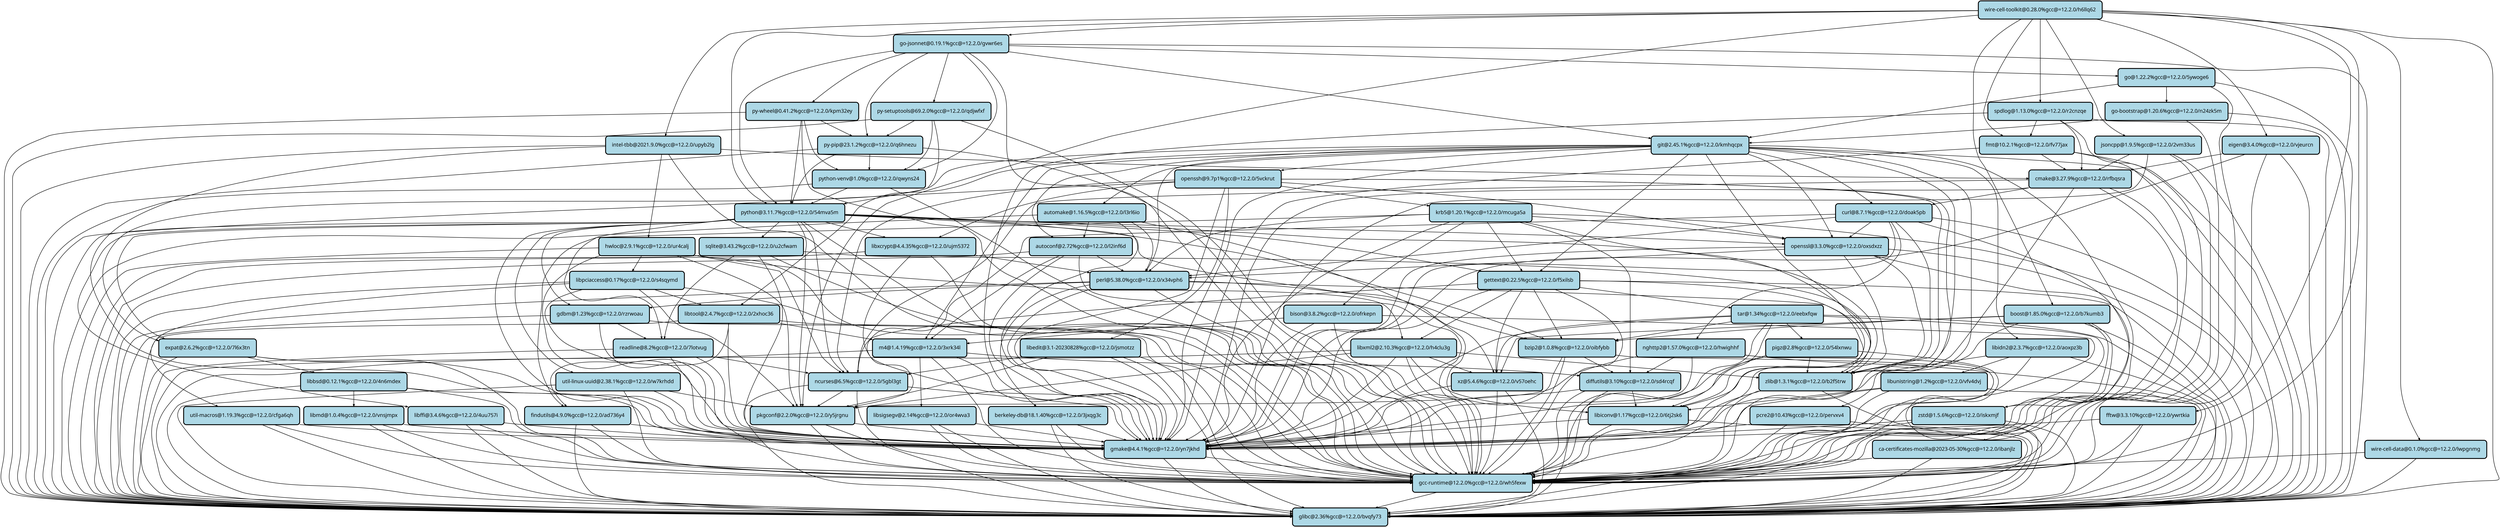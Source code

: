 digraph G {
  labelloc = "b"
  rankdir = "TB"
  ranksep = "1"
  edge[
     penwidth=2
  ]
  node[
     fontname=Monaco,
     penwidth=4,
     fontsize=24,
     margin=.4,
     shape=box,
     fillcolor=lightblue,
     style="rounded,filled"
  ]

  "u2cfwamcquwo3kjdzsplsmx223g7ovlr" [label="sqlite@3.43.2%gcc@=12.2.0/u2cfwam"]
  "bvqfy73zr3su2dnlqwc3y4e4ywpxurno" [label="glibc@2.36%gcc@=12.2.0/bvqfy73"]
  "b7kumb3pudk6htvjuni4djp56ie2zyzd" [label="boost@1.85.0%gcc@=12.2.0/b7kumb3"]
  "5vckrut5ice2h7mxxnrquvrprbbgx227" [label="openssh@9.7p1%gcc@=12.2.0/5vckrut"]
  "h4clu3griyyshwijblsfzehtuakxci5t" [label="libxml2@2.10.3%gcc@=12.2.0/h4clu3g"]
  "5gbl3gtoufnilsa2c22irjkl2dfq3ldm" [label="ncurses@6.5%gcc@=12.2.0/5gbl3gt"]
  "upyb2lg5lphv2v5pnse2udyu4rk3fcru" [label="intel-tbb@2021.9.0%gcc@=12.2.0/upyb2lg"]
  "aoxpz3bfdj55mwua272xe3rhvc3p754g" [label="libidn2@2.3.7%gcc@=12.2.0/aoxpz3b"]
  "3jxqg3chijrrvvmtix2bdibxszokj74k" [label="berkeley-db@18.1.40%gcc@=12.2.0/3jxqg3c"]
  "kmhqcpxtnaza7lqiysanfg4d5vurw4nw" [label="git@2.45.1%gcc@=12.2.0/kmhqcpx"]
  "qdjwfxfmcia4bkp7zu7bm463aeams7dz" [label="py-setuptools@69.2.0%gcc@=12.2.0/qdjwfxf"]
  "lwpgnmg35w6dbneq4awutaoimje4fynw" [label="wire-cell-data@0.1.0%gcc@=12.2.0/lwpgnmg"]
  "54mva5mv7anxlxhyqqrhpnbzehonvw6x" [label="python@3.11.7%gcc@=12.2.0/54mva5m"]
  "rzrwoaugibzyyo5q3ig5p7ng6vrzg5ae" [label="gdbm@1.23%gcc@=12.2.0/rzrwoau"]
  "ibanjlzcxhn773kev2o6lqnkcnsw6d3u" [label="ca-certificates-mozilla@2023-05-30%gcc@=12.2.0/ibanjlz"]
  "w7krhddwg5zhhrozonlxiznpwmhhmd7l" [label="util-linux-uuid@2.38.1%gcc@=12.2.0/w7krhdd"]
  "doak5pbm6fmcgwume4ls7n32qoaqih32" [label="curl@8.7.1%gcc@=12.2.0/doak5pb"]
  "r2cnzqe5ynpuwmk56aazu3z2rq57ohzw" [label="spdlog@1.13.0%gcc@=12.2.0/r2cnzqe"]
  "vfv4dvjnf3fbcj3x55dnxh26mcs6lfad" [label="libunistring@1.2%gcc@=12.2.0/vfv4dvj"]
  "ad736y4w7m6bkj5nfaamu2zgfxiv3wxq" [label="findutils@4.9.0%gcc@=12.2.0/ad736y4"]
  "n24zk5mh4yzsveij7qthj5pz4w27c3yi" [label="go-bootstrap@1.20.6%gcc@=12.2.0/n24zk5m"]
  "jsmotzz3p4j3a6n5qld5cpcylc7zmbqm" [label="libedit@3.1-20230828%gcc@=12.2.0/jsmotzz"]
  "2vm33us4nrayr4cokyfhjxb4qvgirhj7" [label="jsoncpp@1.9.5%gcc@=12.2.0/2vm33us"]
  "q6hnezuwq2tgyyftknnagx3t7mo6upkm" [label="py-pip@23.1.2%gcc@=12.2.0/q6hnezu"]
  "yn7jkhdpyrariuj4xow4lqsk54x5zhvi" [label="gmake@4.4.1%gcc@=12.2.0/yn7jkhd"]
  "3xrk34lee4i7lnz4rcrlrcz7cry73hd4" [label="m4@1.4.19%gcc@=12.2.0/3xrk34l"]
  "oibfybbrbz6dc6g2zj456552hh533zfl" [label="bzip2@1.0.8%gcc@=12.2.0/oibfybb"]
  "gvwr6esk3v4khbkdxevg4ec3uhkgykqt" [label="go-jsonnet@0.19.1%gcc@=12.2.0/gvwr6es"]
  "sd4rcqfrw7647h66rjebuz7mfhdluvlf" [label="diffutils@3.10%gcc@=12.2.0/sd4rcqf"]
  "6tj2sk62jexhvy65uwi4jxkhwbmwqluc" [label="libiconv@1.17%gcc@=12.2.0/6tj2sk6"]
  "v57oehcqufl35hn223jgmv2rtihlvjjp" [label="xz@5.4.6%gcc@=12.2.0/v57oehc"]
  "7l6x3tneyiytevxsxyqzkmugdwxky4ke" [label="expat@2.6.2%gcc@=12.2.0/7l6x3tn"]
  "b2f5trwazmv6xxrpvb73yuujxolpyqyv" [label="zlib@1.3.1%gcc@=12.2.0/b2f5trw"]
  "pervxv4aehlsp34lp2tkak7kt2teubns" [label="pcre2@10.43%gcc@=12.2.0/pervxv4"]
  "or4wva3f4lwahz3dkhuozs5k63s2ezrv" [label="libsigsegv@2.14%gcc@=12.2.0/or4wva3"]
  "ujm5372ltbszjhcy63c6jyqqula2ixf5" [label="libxcrypt@4.4.35%gcc@=12.2.0/ujm5372"]
  "oxsdxzzguacqpmiq3t3s4zhokx2ixn2f" [label="openssl@3.3.0%gcc@=12.2.0/oxsdxzz"]
  "hwighhfllj2jumjvjekvjqu7x4c5xrsz" [label="nghttp2@1.57.0%gcc@=12.2.0/hwighhf"]
  "f5xilsbidv7rvyz5ausyr45wmanjkc43" [label="gettext@0.22.5%gcc@=12.2.0/f5xilsb"]
  "rfbqsral7p5lugfnixuswcr3uj5bvxxw" [label="cmake@3.27.9%gcc@=12.2.0/rfbqsra"]
  "x34vph6abwgottmgic5zewz4ao4xv5w7" [label="perl@5.38.0%gcc@=12.2.0/x34vph6"]
  "4n6mdexetqqzj7upavov5td2awnph6rq" [label="libbsd@0.12.1%gcc@=12.2.0/4n6mdex"]
  "4uu757izxjifs7teewgbnrq6eeayl246" [label="libffi@3.4.6%gcc@=12.2.0/4uu757i"]
  "eebxfqw3yn33opzsdu4pwbaxvrynci4i" [label="tar@1.34%gcc@=12.2.0/eebxfqw"]
  "vnsjmpxunhi2d7q5btljqq2v2ihdvffg" [label="libmd@1.0.4%gcc@=12.2.0/vnsjmpx"]
  "cfga6qh2kkatejl6oybwozjnytmwxbhm" [label="util-macros@1.19.3%gcc@=12.2.0/cfga6qh"]
  "54lxnwu6cdlxmhi22gmsbvcxl4iidqy7" [label="pigz@2.8%gcc@=12.2.0/54lxnwu"]
  "kpm32ey7mceroeh4lx6uaxaxtafqzzub" [label="py-wheel@0.41.2%gcc@=12.2.0/kpm32ey"]
  "7lotvugpsarzdvliqe52g3mtr54an755" [label="readline@8.2%gcc@=12.2.0/7lotvug"]
  "l2inf6dz7rbii4kf6a7thsuqvfpp7i5f" [label="autoconf@2.72%gcc@=12.2.0/l2inf6d"]
  "fv77jaxg5wbajlrmysssxqrc7godwl4x" [label="fmt@10.2.1%gcc@=12.2.0/fv77jax"]
  "l3rl6iolljrsx5ycfjtbgolvtjabvwel" [label="automake@1.16.5%gcc@=12.2.0/l3rl6io"]
  "qwyns24kgbsckobrny5h3agr7rrsam7o" [label="python-venv@1.0%gcc@=12.2.0/qwyns24"]
  "5ywoge6urb5ndhn4uaid6gyrfivz6d2f" [label="go@1.22.2%gcc@=12.2.0/5ywoge6"]
  "ywrtkiamawexe54b35k5jx4zdvvnoces" [label="fftw@3.3.10%gcc@=12.2.0/ywrtkia"]
  "ofrkepn43tqte7k2on2j3ppdpsopd2kc" [label="bison@3.8.2%gcc@=12.2.0/ofrkepn"]
  "2xhoc36a5dtnufrbnsj2kwe7oj34egdl" [label="libtool@2.4.7%gcc@=12.2.0/2xhoc36"]
  "y5jrgnuykyveyezyc2lkxcdmvnsvf444" [label="pkgconf@2.2.0%gcc@=12.2.0/y5jrgnu"]
  "iskxmjfbxtzpfzsvybekkttkqxor6eva" [label="zstd@1.5.6%gcc@=12.2.0/iskxmjf"]
  "ur4caljqwznqbgljhxmfqyvbv7zctweq" [label="hwloc@2.9.1%gcc@=12.2.0/ur4calj"]
  "s4sqymdpybqrvj5m7hnhicpbhffjrow5" [label="libpciaccess@0.17%gcc@=12.2.0/s4sqymd"]
  "h6llq623d77mibcfgfhn4vewt6po2755" [label="wire-cell-toolkit@0.28.0%gcc@=12.2.0/h6llq62"]
  "mcuga5an2slmlzxv75tpc3nermyo6dav" [label="krb5@1.20.1%gcc@=12.2.0/mcuga5a"]
  "vjeurcnmnolwmki2xsq2cfaxf76spixr" [label="eigen@3.4.0%gcc@=12.2.0/vjeurcn"]
  "wh5fexwxqmtaec2x5anxzjc7s72vne5a" [label="gcc-runtime@12.2.0%gcc@=12.2.0/wh5fexw"]
  "oxsdxzzguacqpmiq3t3s4zhokx2ixn2f" -> "b2f5trwazmv6xxrpvb73yuujxolpyqyv"
  "kpm32ey7mceroeh4lx6uaxaxtafqzzub" -> "wh5fexwxqmtaec2x5anxzjc7s72vne5a"
  "lwpgnmg35w6dbneq4awutaoimje4fynw" -> "bvqfy73zr3su2dnlqwc3y4e4ywpxurno"
  "aoxpz3bfdj55mwua272xe3rhvc3p754g" -> "bvqfy73zr3su2dnlqwc3y4e4ywpxurno"
  "54mva5mv7anxlxhyqqrhpnbzehonvw6x" -> "u2cfwamcquwo3kjdzsplsmx223g7ovlr"
  "cfga6qh2kkatejl6oybwozjnytmwxbhm" -> "wh5fexwxqmtaec2x5anxzjc7s72vne5a"
  "kmhqcpxtnaza7lqiysanfg4d5vurw4nw" -> "l3rl6iolljrsx5ycfjtbgolvtjabvwel"
  "ujm5372ltbszjhcy63c6jyqqula2ixf5" -> "bvqfy73zr3su2dnlqwc3y4e4ywpxurno"
  "ywrtkiamawexe54b35k5jx4zdvvnoces" -> "yn7jkhdpyrariuj4xow4lqsk54x5zhvi"
  "s4sqymdpybqrvj5m7hnhicpbhffjrow5" -> "2xhoc36a5dtnufrbnsj2kwe7oj34egdl"
  "x34vph6abwgottmgic5zewz4ao4xv5w7" -> "yn7jkhdpyrariuj4xow4lqsk54x5zhvi"
  "vnsjmpxunhi2d7q5btljqq2v2ihdvffg" -> "bvqfy73zr3su2dnlqwc3y4e4ywpxurno"
  "kmhqcpxtnaza7lqiysanfg4d5vurw4nw" -> "bvqfy73zr3su2dnlqwc3y4e4ywpxurno"
  "2xhoc36a5dtnufrbnsj2kwe7oj34egdl" -> "ad736y4w7m6bkj5nfaamu2zgfxiv3wxq"
  "h4clu3griyyshwijblsfzehtuakxci5t" -> "bvqfy73zr3su2dnlqwc3y4e4ywpxurno"
  "3xrk34lee4i7lnz4rcrlrcz7cry73hd4" -> "sd4rcqfrw7647h66rjebuz7mfhdluvlf"
  "kmhqcpxtnaza7lqiysanfg4d5vurw4nw" -> "f5xilsbidv7rvyz5ausyr45wmanjkc43"
  "54mva5mv7anxlxhyqqrhpnbzehonvw6x" -> "b2f5trwazmv6xxrpvb73yuujxolpyqyv"
  "54lxnwu6cdlxmhi22gmsbvcxl4iidqy7" -> "b2f5trwazmv6xxrpvb73yuujxolpyqyv"
  "f5xilsbidv7rvyz5ausyr45wmanjkc43" -> "oibfybbrbz6dc6g2zj456552hh533zfl"
  "ujm5372ltbszjhcy63c6jyqqula2ixf5" -> "x34vph6abwgottmgic5zewz4ao4xv5w7"
  "wh5fexwxqmtaec2x5anxzjc7s72vne5a" -> "bvqfy73zr3su2dnlqwc3y4e4ywpxurno"
  "4uu757izxjifs7teewgbnrq6eeayl246" -> "bvqfy73zr3su2dnlqwc3y4e4ywpxurno"
  "b7kumb3pudk6htvjuni4djp56ie2zyzd" -> "oibfybbrbz6dc6g2zj456552hh533zfl"
  "hwighhfllj2jumjvjekvjqu7x4c5xrsz" -> "wh5fexwxqmtaec2x5anxzjc7s72vne5a"
  "7l6x3tneyiytevxsxyqzkmugdwxky4ke" -> "wh5fexwxqmtaec2x5anxzjc7s72vne5a"
  "jsmotzz3p4j3a6n5qld5cpcylc7zmbqm" -> "yn7jkhdpyrariuj4xow4lqsk54x5zhvi"
  "doak5pbm6fmcgwume4ls7n32qoaqih32" -> "yn7jkhdpyrariuj4xow4lqsk54x5zhvi"
  "sd4rcqfrw7647h66rjebuz7mfhdluvlf" -> "wh5fexwxqmtaec2x5anxzjc7s72vne5a"
  "gvwr6esk3v4khbkdxevg4ec3uhkgykqt" -> "kmhqcpxtnaza7lqiysanfg4d5vurw4nw"
  "mcuga5an2slmlzxv75tpc3nermyo6dav" -> "sd4rcqfrw7647h66rjebuz7mfhdluvlf"
  "5vckrut5ice2h7mxxnrquvrprbbgx227" -> "5gbl3gtoufnilsa2c22irjkl2dfq3ldm"
  "hwighhfllj2jumjvjekvjqu7x4c5xrsz" -> "y5jrgnuykyveyezyc2lkxcdmvnsvf444"
  "2vm33us4nrayr4cokyfhjxb4qvgirhj7" -> "rfbqsral7p5lugfnixuswcr3uj5bvxxw"
  "l3rl6iolljrsx5ycfjtbgolvtjabvwel" -> "x34vph6abwgottmgic5zewz4ao4xv5w7"
  "ujm5372ltbszjhcy63c6jyqqula2ixf5" -> "wh5fexwxqmtaec2x5anxzjc7s72vne5a"
  "iskxmjfbxtzpfzsvybekkttkqxor6eva" -> "wh5fexwxqmtaec2x5anxzjc7s72vne5a"
  "54mva5mv7anxlxhyqqrhpnbzehonvw6x" -> "yn7jkhdpyrariuj4xow4lqsk54x5zhvi"
  "qdjwfxfmcia4bkp7zu7bm463aeams7dz" -> "54mva5mv7anxlxhyqqrhpnbzehonvw6x"
  "or4wva3f4lwahz3dkhuozs5k63s2ezrv" -> "wh5fexwxqmtaec2x5anxzjc7s72vne5a"
  "q6hnezuwq2tgyyftknnagx3t7mo6upkm" -> "wh5fexwxqmtaec2x5anxzjc7s72vne5a"
  "5ywoge6urb5ndhn4uaid6gyrfivz6d2f" -> "wh5fexwxqmtaec2x5anxzjc7s72vne5a"
  "rzrwoaugibzyyo5q3ig5p7ng6vrzg5ae" -> "wh5fexwxqmtaec2x5anxzjc7s72vne5a"
  "u2cfwamcquwo3kjdzsplsmx223g7ovlr" -> "bvqfy73zr3su2dnlqwc3y4e4ywpxurno"
  "ibanjlzcxhn773kev2o6lqnkcnsw6d3u" -> "wh5fexwxqmtaec2x5anxzjc7s72vne5a"
  "h6llq623d77mibcfgfhn4vewt6po2755" -> "r2cnzqe5ynpuwmk56aazu3z2rq57ohzw"
  "vjeurcnmnolwmki2xsq2cfaxf76spixr" -> "wh5fexwxqmtaec2x5anxzjc7s72vne5a"
  "fv77jaxg5wbajlrmysssxqrc7godwl4x" -> "rfbqsral7p5lugfnixuswcr3uj5bvxxw"
  "3jxqg3chijrrvvmtix2bdibxszokj74k" -> "yn7jkhdpyrariuj4xow4lqsk54x5zhvi"
  "2vm33us4nrayr4cokyfhjxb4qvgirhj7" -> "wh5fexwxqmtaec2x5anxzjc7s72vne5a"
  "kmhqcpxtnaza7lqiysanfg4d5vurw4nw" -> "5vckrut5ice2h7mxxnrquvrprbbgx227"
  "eebxfqw3yn33opzsdu4pwbaxvrynci4i" -> "wh5fexwxqmtaec2x5anxzjc7s72vne5a"
  "vnsjmpxunhi2d7q5btljqq2v2ihdvffg" -> "wh5fexwxqmtaec2x5anxzjc7s72vne5a"
  "hwighhfllj2jumjvjekvjqu7x4c5xrsz" -> "bvqfy73zr3su2dnlqwc3y4e4ywpxurno"
  "7l6x3tneyiytevxsxyqzkmugdwxky4ke" -> "bvqfy73zr3su2dnlqwc3y4e4ywpxurno"
  "54mva5mv7anxlxhyqqrhpnbzehonvw6x" -> "v57oehcqufl35hn223jgmv2rtihlvjjp"
  "y5jrgnuykyveyezyc2lkxcdmvnsvf444" -> "yn7jkhdpyrariuj4xow4lqsk54x5zhvi"
  "2xhoc36a5dtnufrbnsj2kwe7oj34egdl" -> "wh5fexwxqmtaec2x5anxzjc7s72vne5a"
  "l3rl6iolljrsx5ycfjtbgolvtjabvwel" -> "wh5fexwxqmtaec2x5anxzjc7s72vne5a"
  "oxsdxzzguacqpmiq3t3s4zhokx2ixn2f" -> "yn7jkhdpyrariuj4xow4lqsk54x5zhvi"
  "ur4caljqwznqbgljhxmfqyvbv7zctweq" -> "wh5fexwxqmtaec2x5anxzjc7s72vne5a"
  "s4sqymdpybqrvj5m7hnhicpbhffjrow5" -> "yn7jkhdpyrariuj4xow4lqsk54x5zhvi"
  "lwpgnmg35w6dbneq4awutaoimje4fynw" -> "wh5fexwxqmtaec2x5anxzjc7s72vne5a"
  "5vckrut5ice2h7mxxnrquvrprbbgx227" -> "bvqfy73zr3su2dnlqwc3y4e4ywpxurno"
  "mcuga5an2slmlzxv75tpc3nermyo6dav" -> "yn7jkhdpyrariuj4xow4lqsk54x5zhvi"
  "rfbqsral7p5lugfnixuswcr3uj5bvxxw" -> "b2f5trwazmv6xxrpvb73yuujxolpyqyv"
  "5ywoge6urb5ndhn4uaid6gyrfivz6d2f" -> "bvqfy73zr3su2dnlqwc3y4e4ywpxurno"
  "6tj2sk62jexhvy65uwi4jxkhwbmwqluc" -> "yn7jkhdpyrariuj4xow4lqsk54x5zhvi"
  "oibfybbrbz6dc6g2zj456552hh533zfl" -> "bvqfy73zr3su2dnlqwc3y4e4ywpxurno"
  "5gbl3gtoufnilsa2c22irjkl2dfq3ldm" -> "y5jrgnuykyveyezyc2lkxcdmvnsvf444"
  "2vm33us4nrayr4cokyfhjxb4qvgirhj7" -> "bvqfy73zr3su2dnlqwc3y4e4ywpxurno"
  "eebxfqw3yn33opzsdu4pwbaxvrynci4i" -> "bvqfy73zr3su2dnlqwc3y4e4ywpxurno"
  "5vckrut5ice2h7mxxnrquvrprbbgx227" -> "ujm5372ltbszjhcy63c6jyqqula2ixf5"
  "qwyns24kgbsckobrny5h3agr7rrsam7o" -> "54mva5mv7anxlxhyqqrhpnbzehonvw6x"
  "sd4rcqfrw7647h66rjebuz7mfhdluvlf" -> "bvqfy73zr3su2dnlqwc3y4e4ywpxurno"
  "aoxpz3bfdj55mwua272xe3rhvc3p754g" -> "wh5fexwxqmtaec2x5anxzjc7s72vne5a"
  "jsmotzz3p4j3a6n5qld5cpcylc7zmbqm" -> "5gbl3gtoufnilsa2c22irjkl2dfq3ldm"
  "54mva5mv7anxlxhyqqrhpnbzehonvw6x" -> "7lotvugpsarzdvliqe52g3mtr54an755"
  "vfv4dvjnf3fbcj3x55dnxh26mcs6lfad" -> "6tj2sk62jexhvy65uwi4jxkhwbmwqluc"
  "54lxnwu6cdlxmhi22gmsbvcxl4iidqy7" -> "wh5fexwxqmtaec2x5anxzjc7s72vne5a"
  "cfga6qh2kkatejl6oybwozjnytmwxbhm" -> "yn7jkhdpyrariuj4xow4lqsk54x5zhvi"
  "b7kumb3pudk6htvjuni4djp56ie2zyzd" -> "b2f5trwazmv6xxrpvb73yuujxolpyqyv"
  "gvwr6esk3v4khbkdxevg4ec3uhkgykqt" -> "bvqfy73zr3su2dnlqwc3y4e4ywpxurno"
  "or4wva3f4lwahz3dkhuozs5k63s2ezrv" -> "bvqfy73zr3su2dnlqwc3y4e4ywpxurno"
  "gvwr6esk3v4khbkdxevg4ec3uhkgykqt" -> "5ywoge6urb5ndhn4uaid6gyrfivz6d2f"
  "f5xilsbidv7rvyz5ausyr45wmanjkc43" -> "v57oehcqufl35hn223jgmv2rtihlvjjp"
  "5vckrut5ice2h7mxxnrquvrprbbgx227" -> "oxsdxzzguacqpmiq3t3s4zhokx2ixn2f"
  "gvwr6esk3v4khbkdxevg4ec3uhkgykqt" -> "54mva5mv7anxlxhyqqrhpnbzehonvw6x"
  "fv77jaxg5wbajlrmysssxqrc7godwl4x" -> "bvqfy73zr3su2dnlqwc3y4e4ywpxurno"
  "54mva5mv7anxlxhyqqrhpnbzehonvw6x" -> "5gbl3gtoufnilsa2c22irjkl2dfq3ldm"
  "h6llq623d77mibcfgfhn4vewt6po2755" -> "gvwr6esk3v4khbkdxevg4ec3uhkgykqt"
  "rzrwoaugibzyyo5q3ig5p7ng6vrzg5ae" -> "bvqfy73zr3su2dnlqwc3y4e4ywpxurno"
  "ofrkepn43tqte7k2on2j3ppdpsopd2kc" -> "wh5fexwxqmtaec2x5anxzjc7s72vne5a"
  "b2f5trwazmv6xxrpvb73yuujxolpyqyv" -> "yn7jkhdpyrariuj4xow4lqsk54x5zhvi"
  "vjeurcnmnolwmki2xsq2cfaxf76spixr" -> "bvqfy73zr3su2dnlqwc3y4e4ywpxurno"
  "h6llq623d77mibcfgfhn4vewt6po2755" -> "fv77jaxg5wbajlrmysssxqrc7godwl4x"
  "f5xilsbidv7rvyz5ausyr45wmanjkc43" -> "yn7jkhdpyrariuj4xow4lqsk54x5zhvi"
  "u2cfwamcquwo3kjdzsplsmx223g7ovlr" -> "wh5fexwxqmtaec2x5anxzjc7s72vne5a"
  "5vckrut5ice2h7mxxnrquvrprbbgx227" -> "jsmotzz3p4j3a6n5qld5cpcylc7zmbqm"
  "kmhqcpxtnaza7lqiysanfg4d5vurw4nw" -> "2xhoc36a5dtnufrbnsj2kwe7oj34egdl"
  "3xrk34lee4i7lnz4rcrlrcz7cry73hd4" -> "wh5fexwxqmtaec2x5anxzjc7s72vne5a"
  "pervxv4aehlsp34lp2tkak7kt2teubns" -> "yn7jkhdpyrariuj4xow4lqsk54x5zhvi"
  "gvwr6esk3v4khbkdxevg4ec3uhkgykqt" -> "qwyns24kgbsckobrny5h3agr7rrsam7o"
  "h4clu3griyyshwijblsfzehtuakxci5t" -> "b2f5trwazmv6xxrpvb73yuujxolpyqyv"
  "doak5pbm6fmcgwume4ls7n32qoaqih32" -> "oxsdxzzguacqpmiq3t3s4zhokx2ixn2f"
  "5gbl3gtoufnilsa2c22irjkl2dfq3ldm" -> "bvqfy73zr3su2dnlqwc3y4e4ywpxurno"
  "rfbqsral7p5lugfnixuswcr3uj5bvxxw" -> "yn7jkhdpyrariuj4xow4lqsk54x5zhvi"
  "h6llq623d77mibcfgfhn4vewt6po2755" -> "2vm33us4nrayr4cokyfhjxb4qvgirhj7"
  "4n6mdexetqqzj7upavov5td2awnph6rq" -> "bvqfy73zr3su2dnlqwc3y4e4ywpxurno"
  "ad736y4w7m6bkj5nfaamu2zgfxiv3wxq" -> "yn7jkhdpyrariuj4xow4lqsk54x5zhvi"
  "aoxpz3bfdj55mwua272xe3rhvc3p754g" -> "vfv4dvjnf3fbcj3x55dnxh26mcs6lfad"
  "kmhqcpxtnaza7lqiysanfg4d5vurw4nw" -> "7l6x3tneyiytevxsxyqzkmugdwxky4ke"
  "7lotvugpsarzdvliqe52g3mtr54an755" -> "5gbl3gtoufnilsa2c22irjkl2dfq3ldm"
  "b7kumb3pudk6htvjuni4djp56ie2zyzd" -> "v57oehcqufl35hn223jgmv2rtihlvjjp"
  "ofrkepn43tqte7k2on2j3ppdpsopd2kc" -> "bvqfy73zr3su2dnlqwc3y4e4ywpxurno"
  "vfv4dvjnf3fbcj3x55dnxh26mcs6lfad" -> "yn7jkhdpyrariuj4xow4lqsk54x5zhvi"
  "5vckrut5ice2h7mxxnrquvrprbbgx227" -> "mcuga5an2slmlzxv75tpc3nermyo6dav"
  "2xhoc36a5dtnufrbnsj2kwe7oj34egdl" -> "bvqfy73zr3su2dnlqwc3y4e4ywpxurno"
  "l3rl6iolljrsx5ycfjtbgolvtjabvwel" -> "bvqfy73zr3su2dnlqwc3y4e4ywpxurno"
  "kmhqcpxtnaza7lqiysanfg4d5vurw4nw" -> "aoxpz3bfdj55mwua272xe3rhvc3p754g"
  "h6llq623d77mibcfgfhn4vewt6po2755" -> "54mva5mv7anxlxhyqqrhpnbzehonvw6x"
  "h6llq623d77mibcfgfhn4vewt6po2755" -> "b7kumb3pudk6htvjuni4djp56ie2zyzd"
  "h6llq623d77mibcfgfhn4vewt6po2755" -> "vjeurcnmnolwmki2xsq2cfaxf76spixr"
  "upyb2lg5lphv2v5pnse2udyu4rk3fcru" -> "yn7jkhdpyrariuj4xow4lqsk54x5zhvi"
  "54lxnwu6cdlxmhi22gmsbvcxl4iidqy7" -> "bvqfy73zr3su2dnlqwc3y4e4ywpxurno"
  "3xrk34lee4i7lnz4rcrlrcz7cry73hd4" -> "bvqfy73zr3su2dnlqwc3y4e4ywpxurno"
  "5vckrut5ice2h7mxxnrquvrprbbgx227" -> "wh5fexwxqmtaec2x5anxzjc7s72vne5a"
  "gvwr6esk3v4khbkdxevg4ec3uhkgykqt" -> "q6hnezuwq2tgyyftknnagx3t7mo6upkm"
  "doak5pbm6fmcgwume4ls7n32qoaqih32" -> "x34vph6abwgottmgic5zewz4ao4xv5w7"
  "vnsjmpxunhi2d7q5btljqq2v2ihdvffg" -> "yn7jkhdpyrariuj4xow4lqsk54x5zhvi"
  "f5xilsbidv7rvyz5ausyr45wmanjkc43" -> "eebxfqw3yn33opzsdu4pwbaxvrynci4i"
  "x34vph6abwgottmgic5zewz4ao4xv5w7" -> "rzrwoaugibzyyo5q3ig5p7ng6vrzg5ae"
  "54mva5mv7anxlxhyqqrhpnbzehonvw6x" -> "w7krhddwg5zhhrozonlxiznpwmhhmd7l"
  "ur4caljqwznqbgljhxmfqyvbv7zctweq" -> "yn7jkhdpyrariuj4xow4lqsk54x5zhvi"
  "54mva5mv7anxlxhyqqrhpnbzehonvw6x" -> "oxsdxzzguacqpmiq3t3s4zhokx2ixn2f"
  "b7kumb3pudk6htvjuni4djp56ie2zyzd" -> "iskxmjfbxtzpfzsvybekkttkqxor6eva"
  "vjeurcnmnolwmki2xsq2cfaxf76spixr" -> "rfbqsral7p5lugfnixuswcr3uj5bvxxw"
  "ywrtkiamawexe54b35k5jx4zdvvnoces" -> "wh5fexwxqmtaec2x5anxzjc7s72vne5a"
  "gvwr6esk3v4khbkdxevg4ec3uhkgykqt" -> "qdjwfxfmcia4bkp7zu7bm463aeams7dz"
  "v57oehcqufl35hn223jgmv2rtihlvjjp" -> "yn7jkhdpyrariuj4xow4lqsk54x5zhvi"
  "eebxfqw3yn33opzsdu4pwbaxvrynci4i" -> "oibfybbrbz6dc6g2zj456552hh533zfl"
  "mcuga5an2slmlzxv75tpc3nermyo6dav" -> "ad736y4w7m6bkj5nfaamu2zgfxiv3wxq"
  "mcuga5an2slmlzxv75tpc3nermyo6dav" -> "bvqfy73zr3su2dnlqwc3y4e4ywpxurno"
  "x34vph6abwgottmgic5zewz4ao4xv5w7" -> "wh5fexwxqmtaec2x5anxzjc7s72vne5a"
  "7lotvugpsarzdvliqe52g3mtr54an755" -> "bvqfy73zr3su2dnlqwc3y4e4ywpxurno"
  "h4clu3griyyshwijblsfzehtuakxci5t" -> "v57oehcqufl35hn223jgmv2rtihlvjjp"
  "mcuga5an2slmlzxv75tpc3nermyo6dav" -> "oxsdxzzguacqpmiq3t3s4zhokx2ixn2f"
  "h6llq623d77mibcfgfhn4vewt6po2755" -> "lwpgnmg35w6dbneq4awutaoimje4fynw"
  "oibfybbrbz6dc6g2zj456552hh533zfl" -> "wh5fexwxqmtaec2x5anxzjc7s72vne5a"
  "4n6mdexetqqzj7upavov5td2awnph6rq" -> "vnsjmpxunhi2d7q5btljqq2v2ihdvffg"
  "l2inf6dz7rbii4kf6a7thsuqvfpp7i5f" -> "yn7jkhdpyrariuj4xow4lqsk54x5zhvi"
  "doak5pbm6fmcgwume4ls7n32qoaqih32" -> "y5jrgnuykyveyezyc2lkxcdmvnsvf444"
  "s4sqymdpybqrvj5m7hnhicpbhffjrow5" -> "cfga6qh2kkatejl6oybwozjnytmwxbhm"
  "oxsdxzzguacqpmiq3t3s4zhokx2ixn2f" -> "x34vph6abwgottmgic5zewz4ao4xv5w7"
  "kmhqcpxtnaza7lqiysanfg4d5vurw4nw" -> "doak5pbm6fmcgwume4ls7n32qoaqih32"
  "rfbqsral7p5lugfnixuswcr3uj5bvxxw" -> "5gbl3gtoufnilsa2c22irjkl2dfq3ldm"
  "gvwr6esk3v4khbkdxevg4ec3uhkgykqt" -> "wh5fexwxqmtaec2x5anxzjc7s72vne5a"
  "qdjwfxfmcia4bkp7zu7bm463aeams7dz" -> "bvqfy73zr3su2dnlqwc3y4e4ywpxurno"
  "f5xilsbidv7rvyz5ausyr45wmanjkc43" -> "6tj2sk62jexhvy65uwi4jxkhwbmwqluc"
  "4uu757izxjifs7teewgbnrq6eeayl246" -> "yn7jkhdpyrariuj4xow4lqsk54x5zhvi"
  "u2cfwamcquwo3kjdzsplsmx223g7ovlr" -> "yn7jkhdpyrariuj4xow4lqsk54x5zhvi"
  "kmhqcpxtnaza7lqiysanfg4d5vurw4nw" -> "3xrk34lee4i7lnz4rcrlrcz7cry73hd4"
  "q6hnezuwq2tgyyftknnagx3t7mo6upkm" -> "54mva5mv7anxlxhyqqrhpnbzehonvw6x"
  "qdjwfxfmcia4bkp7zu7bm463aeams7dz" -> "qwyns24kgbsckobrny5h3agr7rrsam7o"
  "fv77jaxg5wbajlrmysssxqrc7godwl4x" -> "wh5fexwxqmtaec2x5anxzjc7s72vne5a"
  "r2cnzqe5ynpuwmk56aazu3z2rq57ohzw" -> "yn7jkhdpyrariuj4xow4lqsk54x5zhvi"
  "w7krhddwg5zhhrozonlxiznpwmhhmd7l" -> "yn7jkhdpyrariuj4xow4lqsk54x5zhvi"
  "5gbl3gtoufnilsa2c22irjkl2dfq3ldm" -> "wh5fexwxqmtaec2x5anxzjc7s72vne5a"
  "4n6mdexetqqzj7upavov5td2awnph6rq" -> "wh5fexwxqmtaec2x5anxzjc7s72vne5a"
  "n24zk5mh4yzsveij7qthj5pz4w27c3yi" -> "kmhqcpxtnaza7lqiysanfg4d5vurw4nw"
  "doak5pbm6fmcgwume4ls7n32qoaqih32" -> "wh5fexwxqmtaec2x5anxzjc7s72vne5a"
  "54mva5mv7anxlxhyqqrhpnbzehonvw6x" -> "rzrwoaugibzyyo5q3ig5p7ng6vrzg5ae"
  "upyb2lg5lphv2v5pnse2udyu4rk3fcru" -> "ur4caljqwznqbgljhxmfqyvbv7zctweq"
  "kmhqcpxtnaza7lqiysanfg4d5vurw4nw" -> "yn7jkhdpyrariuj4xow4lqsk54x5zhvi"
  "h4clu3griyyshwijblsfzehtuakxci5t" -> "yn7jkhdpyrariuj4xow4lqsk54x5zhvi"
  "jsmotzz3p4j3a6n5qld5cpcylc7zmbqm" -> "y5jrgnuykyveyezyc2lkxcdmvnsvf444"
  "oxsdxzzguacqpmiq3t3s4zhokx2ixn2f" -> "ibanjlzcxhn773kev2o6lqnkcnsw6d3u"
  "sd4rcqfrw7647h66rjebuz7mfhdluvlf" -> "6tj2sk62jexhvy65uwi4jxkhwbmwqluc"
  "s4sqymdpybqrvj5m7hnhicpbhffjrow5" -> "y5jrgnuykyveyezyc2lkxcdmvnsvf444"
  "h6llq623d77mibcfgfhn4vewt6po2755" -> "y5jrgnuykyveyezyc2lkxcdmvnsvf444"
  "l2inf6dz7rbii4kf6a7thsuqvfpp7i5f" -> "3xrk34lee4i7lnz4rcrlrcz7cry73hd4"
  "5ywoge6urb5ndhn4uaid6gyrfivz6d2f" -> "n24zk5mh4yzsveij7qthj5pz4w27c3yi"
  "54mva5mv7anxlxhyqqrhpnbzehonvw6x" -> "y5jrgnuykyveyezyc2lkxcdmvnsvf444"
  "ur4caljqwznqbgljhxmfqyvbv7zctweq" -> "h4clu3griyyshwijblsfzehtuakxci5t"
  "ywrtkiamawexe54b35k5jx4zdvvnoces" -> "bvqfy73zr3su2dnlqwc3y4e4ywpxurno"
  "jsmotzz3p4j3a6n5qld5cpcylc7zmbqm" -> "wh5fexwxqmtaec2x5anxzjc7s72vne5a"
  "54mva5mv7anxlxhyqqrhpnbzehonvw6x" -> "4uu757izxjifs7teewgbnrq6eeayl246"
  "3xrk34lee4i7lnz4rcrlrcz7cry73hd4" -> "or4wva3f4lwahz3dkhuozs5k63s2ezrv"
  "r2cnzqe5ynpuwmk56aazu3z2rq57ohzw" -> "rfbqsral7p5lugfnixuswcr3uj5bvxxw"
  "x34vph6abwgottmgic5zewz4ao4xv5w7" -> "bvqfy73zr3su2dnlqwc3y4e4ywpxurno"
  "mcuga5an2slmlzxv75tpc3nermyo6dav" -> "x34vph6abwgottmgic5zewz4ao4xv5w7"
  "3jxqg3chijrrvvmtix2bdibxszokj74k" -> "wh5fexwxqmtaec2x5anxzjc7s72vne5a"
  "doak5pbm6fmcgwume4ls7n32qoaqih32" -> "bvqfy73zr3su2dnlqwc3y4e4ywpxurno"
  "y5jrgnuykyveyezyc2lkxcdmvnsvf444" -> "wh5fexwxqmtaec2x5anxzjc7s72vne5a"
  "vfv4dvjnf3fbcj3x55dnxh26mcs6lfad" -> "bvqfy73zr3su2dnlqwc3y4e4ywpxurno"
  "qwyns24kgbsckobrny5h3agr7rrsam7o" -> "bvqfy73zr3su2dnlqwc3y4e4ywpxurno"
  "oxsdxzzguacqpmiq3t3s4zhokx2ixn2f" -> "wh5fexwxqmtaec2x5anxzjc7s72vne5a"
  "54mva5mv7anxlxhyqqrhpnbzehonvw6x" -> "wh5fexwxqmtaec2x5anxzjc7s72vne5a"
  "h6llq623d77mibcfgfhn4vewt6po2755" -> "wh5fexwxqmtaec2x5anxzjc7s72vne5a"
  "r2cnzqe5ynpuwmk56aazu3z2rq57ohzw" -> "fv77jaxg5wbajlrmysssxqrc7godwl4x"
  "u2cfwamcquwo3kjdzsplsmx223g7ovlr" -> "7lotvugpsarzdvliqe52g3mtr54an755"
  "kmhqcpxtnaza7lqiysanfg4d5vurw4nw" -> "pervxv4aehlsp34lp2tkak7kt2teubns"
  "eebxfqw3yn33opzsdu4pwbaxvrynci4i" -> "v57oehcqufl35hn223jgmv2rtihlvjjp"
  "mcuga5an2slmlzxv75tpc3nermyo6dav" -> "wh5fexwxqmtaec2x5anxzjc7s72vne5a"
  "7lotvugpsarzdvliqe52g3mtr54an755" -> "wh5fexwxqmtaec2x5anxzjc7s72vne5a"
  "yn7jkhdpyrariuj4xow4lqsk54x5zhvi" -> "wh5fexwxqmtaec2x5anxzjc7s72vne5a"
  "rzrwoaugibzyyo5q3ig5p7ng6vrzg5ae" -> "yn7jkhdpyrariuj4xow4lqsk54x5zhvi"
  "hwighhfllj2jumjvjekvjqu7x4c5xrsz" -> "yn7jkhdpyrariuj4xow4lqsk54x5zhvi"
  "7l6x3tneyiytevxsxyqzkmugdwxky4ke" -> "yn7jkhdpyrariuj4xow4lqsk54x5zhvi"
  "kmhqcpxtnaza7lqiysanfg4d5vurw4nw" -> "b2f5trwazmv6xxrpvb73yuujxolpyqyv"
  "doak5pbm6fmcgwume4ls7n32qoaqih32" -> "hwighhfllj2jumjvjekvjqu7x4c5xrsz"
  "sd4rcqfrw7647h66rjebuz7mfhdluvlf" -> "yn7jkhdpyrariuj4xow4lqsk54x5zhvi"
  "eebxfqw3yn33opzsdu4pwbaxvrynci4i" -> "yn7jkhdpyrariuj4xow4lqsk54x5zhvi"
  "54mva5mv7anxlxhyqqrhpnbzehonvw6x" -> "7l6x3tneyiytevxsxyqzkmugdwxky4ke"
  "oxsdxzzguacqpmiq3t3s4zhokx2ixn2f" -> "bvqfy73zr3su2dnlqwc3y4e4ywpxurno"
  "kmhqcpxtnaza7lqiysanfg4d5vurw4nw" -> "6tj2sk62jexhvy65uwi4jxkhwbmwqluc"
  "ujm5372ltbszjhcy63c6jyqqula2ixf5" -> "yn7jkhdpyrariuj4xow4lqsk54x5zhvi"
  "iskxmjfbxtzpfzsvybekkttkqxor6eva" -> "yn7jkhdpyrariuj4xow4lqsk54x5zhvi"
  "5ywoge6urb5ndhn4uaid6gyrfivz6d2f" -> "kmhqcpxtnaza7lqiysanfg4d5vurw4nw"
  "h4clu3griyyshwijblsfzehtuakxci5t" -> "6tj2sk62jexhvy65uwi4jxkhwbmwqluc"
  "or4wva3f4lwahz3dkhuozs5k63s2ezrv" -> "yn7jkhdpyrariuj4xow4lqsk54x5zhvi"
  "l3rl6iolljrsx5ycfjtbgolvtjabvwel" -> "l2inf6dz7rbii4kf6a7thsuqvfpp7i5f"
  "qdjwfxfmcia4bkp7zu7bm463aeams7dz" -> "q6hnezuwq2tgyyftknnagx3t7mo6upkm"
  "gvwr6esk3v4khbkdxevg4ec3uhkgykqt" -> "kpm32ey7mceroeh4lx6uaxaxtafqzzub"
  "3jxqg3chijrrvvmtix2bdibxszokj74k" -> "bvqfy73zr3su2dnlqwc3y4e4ywpxurno"
  "vjeurcnmnolwmki2xsq2cfaxf76spixr" -> "yn7jkhdpyrariuj4xow4lqsk54x5zhvi"
  "mcuga5an2slmlzxv75tpc3nermyo6dav" -> "f5xilsbidv7rvyz5ausyr45wmanjkc43"
  "jsmotzz3p4j3a6n5qld5cpcylc7zmbqm" -> "bvqfy73zr3su2dnlqwc3y4e4ywpxurno"
  "b2f5trwazmv6xxrpvb73yuujxolpyqyv" -> "wh5fexwxqmtaec2x5anxzjc7s72vne5a"
  "2vm33us4nrayr4cokyfhjxb4qvgirhj7" -> "yn7jkhdpyrariuj4xow4lqsk54x5zhvi"
  "y5jrgnuykyveyezyc2lkxcdmvnsvf444" -> "bvqfy73zr3su2dnlqwc3y4e4ywpxurno"
  "n24zk5mh4yzsveij7qthj5pz4w27c3yi" -> "bvqfy73zr3su2dnlqwc3y4e4ywpxurno"
  "x34vph6abwgottmgic5zewz4ao4xv5w7" -> "oibfybbrbz6dc6g2zj456552hh533zfl"
  "2xhoc36a5dtnufrbnsj2kwe7oj34egdl" -> "yn7jkhdpyrariuj4xow4lqsk54x5zhvi"
  "l3rl6iolljrsx5ycfjtbgolvtjabvwel" -> "yn7jkhdpyrariuj4xow4lqsk54x5zhvi"
  "s4sqymdpybqrvj5m7hnhicpbhffjrow5" -> "bvqfy73zr3su2dnlqwc3y4e4ywpxurno"
  "qdjwfxfmcia4bkp7zu7bm463aeams7dz" -> "wh5fexwxqmtaec2x5anxzjc7s72vne5a"
  "h6llq623d77mibcfgfhn4vewt6po2755" -> "bvqfy73zr3su2dnlqwc3y4e4ywpxurno"
  "v57oehcqufl35hn223jgmv2rtihlvjjp" -> "bvqfy73zr3su2dnlqwc3y4e4ywpxurno"
  "aoxpz3bfdj55mwua272xe3rhvc3p754g" -> "yn7jkhdpyrariuj4xow4lqsk54x5zhvi"
  "kpm32ey7mceroeh4lx6uaxaxtafqzzub" -> "54mva5mv7anxlxhyqqrhpnbzehonvw6x"
  "b7kumb3pudk6htvjuni4djp56ie2zyzd" -> "wh5fexwxqmtaec2x5anxzjc7s72vne5a"
  "54mva5mv7anxlxhyqqrhpnbzehonvw6x" -> "bvqfy73zr3su2dnlqwc3y4e4ywpxurno"
  "u2cfwamcquwo3kjdzsplsmx223g7ovlr" -> "b2f5trwazmv6xxrpvb73yuujxolpyqyv"
  "w7krhddwg5zhhrozonlxiznpwmhhmd7l" -> "bvqfy73zr3su2dnlqwc3y4e4ywpxurno"
  "r2cnzqe5ynpuwmk56aazu3z2rq57ohzw" -> "bvqfy73zr3su2dnlqwc3y4e4ywpxurno"
  "54mva5mv7anxlxhyqqrhpnbzehonvw6x" -> "f5xilsbidv7rvyz5ausyr45wmanjkc43"
  "f5xilsbidv7rvyz5ausyr45wmanjkc43" -> "5gbl3gtoufnilsa2c22irjkl2dfq3ldm"
  "fv77jaxg5wbajlrmysssxqrc7godwl4x" -> "yn7jkhdpyrariuj4xow4lqsk54x5zhvi"
  "kmhqcpxtnaza7lqiysanfg4d5vurw4nw" -> "l2inf6dz7rbii4kf6a7thsuqvfpp7i5f"
  "6tj2sk62jexhvy65uwi4jxkhwbmwqluc" -> "bvqfy73zr3su2dnlqwc3y4e4ywpxurno"
  "5gbl3gtoufnilsa2c22irjkl2dfq3ldm" -> "yn7jkhdpyrariuj4xow4lqsk54x5zhvi"
  "rzrwoaugibzyyo5q3ig5p7ng6vrzg5ae" -> "7lotvugpsarzdvliqe52g3mtr54an755"
  "7l6x3tneyiytevxsxyqzkmugdwxky4ke" -> "4n6mdexetqqzj7upavov5td2awnph6rq"
  "4n6mdexetqqzj7upavov5td2awnph6rq" -> "yn7jkhdpyrariuj4xow4lqsk54x5zhvi"
  "f5xilsbidv7rvyz5ausyr45wmanjkc43" -> "wh5fexwxqmtaec2x5anxzjc7s72vne5a"
  "54mva5mv7anxlxhyqqrhpnbzehonvw6x" -> "ujm5372ltbszjhcy63c6jyqqula2ixf5"
  "yn7jkhdpyrariuj4xow4lqsk54x5zhvi" -> "bvqfy73zr3su2dnlqwc3y4e4ywpxurno"
  "kmhqcpxtnaza7lqiysanfg4d5vurw4nw" -> "oxsdxzzguacqpmiq3t3s4zhokx2ixn2f"
  "b2f5trwazmv6xxrpvb73yuujxolpyqyv" -> "bvqfy73zr3su2dnlqwc3y4e4ywpxurno"
  "qwyns24kgbsckobrny5h3agr7rrsam7o" -> "wh5fexwxqmtaec2x5anxzjc7s72vne5a"
  "cfga6qh2kkatejl6oybwozjnytmwxbhm" -> "bvqfy73zr3su2dnlqwc3y4e4ywpxurno"
  "kpm32ey7mceroeh4lx6uaxaxtafqzzub" -> "bvqfy73zr3su2dnlqwc3y4e4ywpxurno"
  "ur4caljqwznqbgljhxmfqyvbv7zctweq" -> "y5jrgnuykyveyezyc2lkxcdmvnsvf444"
  "pervxv4aehlsp34lp2tkak7kt2teubns" -> "wh5fexwxqmtaec2x5anxzjc7s72vne5a"
  "54lxnwu6cdlxmhi22gmsbvcxl4iidqy7" -> "yn7jkhdpyrariuj4xow4lqsk54x5zhvi"
  "hwighhfllj2jumjvjekvjqu7x4c5xrsz" -> "sd4rcqfrw7647h66rjebuz7mfhdluvlf"
  "5vckrut5ice2h7mxxnrquvrprbbgx227" -> "b2f5trwazmv6xxrpvb73yuujxolpyqyv"
  "upyb2lg5lphv2v5pnse2udyu4rk3fcru" -> "wh5fexwxqmtaec2x5anxzjc7s72vne5a"
  "mcuga5an2slmlzxv75tpc3nermyo6dav" -> "ofrkepn43tqte7k2on2j3ppdpsopd2kc"
  "kpm32ey7mceroeh4lx6uaxaxtafqzzub" -> "qwyns24kgbsckobrny5h3agr7rrsam7o"
  "ur4caljqwznqbgljhxmfqyvbv7zctweq" -> "s4sqymdpybqrvj5m7hnhicpbhffjrow5"
  "x34vph6abwgottmgic5zewz4ao4xv5w7" -> "3jxqg3chijrrvvmtix2bdibxszokj74k"
  "ofrkepn43tqte7k2on2j3ppdpsopd2kc" -> "3xrk34lee4i7lnz4rcrlrcz7cry73hd4"
  "3xrk34lee4i7lnz4rcrlrcz7cry73hd4" -> "yn7jkhdpyrariuj4xow4lqsk54x5zhvi"
  "2xhoc36a5dtnufrbnsj2kwe7oj34egdl" -> "3xrk34lee4i7lnz4rcrlrcz7cry73hd4"
  "rfbqsral7p5lugfnixuswcr3uj5bvxxw" -> "wh5fexwxqmtaec2x5anxzjc7s72vne5a"
  "ad736y4w7m6bkj5nfaamu2zgfxiv3wxq" -> "wh5fexwxqmtaec2x5anxzjc7s72vne5a"
  "ur4caljqwznqbgljhxmfqyvbv7zctweq" -> "5gbl3gtoufnilsa2c22irjkl2dfq3ldm"
  "h6llq623d77mibcfgfhn4vewt6po2755" -> "upyb2lg5lphv2v5pnse2udyu4rk3fcru"
  "eebxfqw3yn33opzsdu4pwbaxvrynci4i" -> "iskxmjfbxtzpfzsvybekkttkqxor6eva"
  "vfv4dvjnf3fbcj3x55dnxh26mcs6lfad" -> "wh5fexwxqmtaec2x5anxzjc7s72vne5a"
  "upyb2lg5lphv2v5pnse2udyu4rk3fcru" -> "rfbqsral7p5lugfnixuswcr3uj5bvxxw"
  "kmhqcpxtnaza7lqiysanfg4d5vurw4nw" -> "x34vph6abwgottmgic5zewz4ao4xv5w7"
  "ofrkepn43tqte7k2on2j3ppdpsopd2kc" -> "yn7jkhdpyrariuj4xow4lqsk54x5zhvi"
  "f5xilsbidv7rvyz5ausyr45wmanjkc43" -> "bvqfy73zr3su2dnlqwc3y4e4ywpxurno"
  "l2inf6dz7rbii4kf6a7thsuqvfpp7i5f" -> "x34vph6abwgottmgic5zewz4ao4xv5w7"
  "eebxfqw3yn33opzsdu4pwbaxvrynci4i" -> "6tj2sk62jexhvy65uwi4jxkhwbmwqluc"
  "oibfybbrbz6dc6g2zj456552hh533zfl" -> "sd4rcqfrw7647h66rjebuz7mfhdluvlf"
  "pervxv4aehlsp34lp2tkak7kt2teubns" -> "bvqfy73zr3su2dnlqwc3y4e4ywpxurno"
  "q6hnezuwq2tgyyftknnagx3t7mo6upkm" -> "bvqfy73zr3su2dnlqwc3y4e4ywpxurno"
  "f5xilsbidv7rvyz5ausyr45wmanjkc43" -> "h4clu3griyyshwijblsfzehtuakxci5t"
  "7lotvugpsarzdvliqe52g3mtr54an755" -> "yn7jkhdpyrariuj4xow4lqsk54x5zhvi"
  "x34vph6abwgottmgic5zewz4ao4xv5w7" -> "b2f5trwazmv6xxrpvb73yuujxolpyqyv"
  "54mva5mv7anxlxhyqqrhpnbzehonvw6x" -> "oibfybbrbz6dc6g2zj456552hh533zfl"
  "w7krhddwg5zhhrozonlxiznpwmhhmd7l" -> "y5jrgnuykyveyezyc2lkxcdmvnsvf444"
  "doak5pbm6fmcgwume4ls7n32qoaqih32" -> "b2f5trwazmv6xxrpvb73yuujxolpyqyv"
  "ibanjlzcxhn773kev2o6lqnkcnsw6d3u" -> "bvqfy73zr3su2dnlqwc3y4e4ywpxurno"
  "l2inf6dz7rbii4kf6a7thsuqvfpp7i5f" -> "wh5fexwxqmtaec2x5anxzjc7s72vne5a"
  "h6llq623d77mibcfgfhn4vewt6po2755" -> "ywrtkiamawexe54b35k5jx4zdvvnoces"
  "rfbqsral7p5lugfnixuswcr3uj5bvxxw" -> "bvqfy73zr3su2dnlqwc3y4e4ywpxurno"
  "ad736y4w7m6bkj5nfaamu2zgfxiv3wxq" -> "bvqfy73zr3su2dnlqwc3y4e4ywpxurno"
  "h4clu3griyyshwijblsfzehtuakxci5t" -> "y5jrgnuykyveyezyc2lkxcdmvnsvf444"
  "v57oehcqufl35hn223jgmv2rtihlvjjp" -> "wh5fexwxqmtaec2x5anxzjc7s72vne5a"
  "s4sqymdpybqrvj5m7hnhicpbhffjrow5" -> "wh5fexwxqmtaec2x5anxzjc7s72vne5a"
  "iskxmjfbxtzpfzsvybekkttkqxor6eva" -> "bvqfy73zr3su2dnlqwc3y4e4ywpxurno"
  "ur4caljqwznqbgljhxmfqyvbv7zctweq" -> "bvqfy73zr3su2dnlqwc3y4e4ywpxurno"
  "eebxfqw3yn33opzsdu4pwbaxvrynci4i" -> "54lxnwu6cdlxmhi22gmsbvcxl4iidqy7"
  "4uu757izxjifs7teewgbnrq6eeayl246" -> "wh5fexwxqmtaec2x5anxzjc7s72vne5a"
  "b7kumb3pudk6htvjuni4djp56ie2zyzd" -> "bvqfy73zr3su2dnlqwc3y4e4ywpxurno"
  "w7krhddwg5zhhrozonlxiznpwmhhmd7l" -> "wh5fexwxqmtaec2x5anxzjc7s72vne5a"
  "r2cnzqe5ynpuwmk56aazu3z2rq57ohzw" -> "wh5fexwxqmtaec2x5anxzjc7s72vne5a"
  "5vckrut5ice2h7mxxnrquvrprbbgx227" -> "yn7jkhdpyrariuj4xow4lqsk54x5zhvi"
  "kpm32ey7mceroeh4lx6uaxaxtafqzzub" -> "q6hnezuwq2tgyyftknnagx3t7mo6upkm"
  "6tj2sk62jexhvy65uwi4jxkhwbmwqluc" -> "wh5fexwxqmtaec2x5anxzjc7s72vne5a"
  "upyb2lg5lphv2v5pnse2udyu4rk3fcru" -> "bvqfy73zr3su2dnlqwc3y4e4ywpxurno"
  "rfbqsral7p5lugfnixuswcr3uj5bvxxw" -> "doak5pbm6fmcgwume4ls7n32qoaqih32"
  "kmhqcpxtnaza7lqiysanfg4d5vurw4nw" -> "wh5fexwxqmtaec2x5anxzjc7s72vne5a"
  "h4clu3griyyshwijblsfzehtuakxci5t" -> "wh5fexwxqmtaec2x5anxzjc7s72vne5a"
  "q6hnezuwq2tgyyftknnagx3t7mo6upkm" -> "qwyns24kgbsckobrny5h3agr7rrsam7o"
  "l2inf6dz7rbii4kf6a7thsuqvfpp7i5f" -> "bvqfy73zr3su2dnlqwc3y4e4ywpxurno"
  "n24zk5mh4yzsveij7qthj5pz4w27c3yi" -> "wh5fexwxqmtaec2x5anxzjc7s72vne5a"
  "oibfybbrbz6dc6g2zj456552hh533zfl" -> "yn7jkhdpyrariuj4xow4lqsk54x5zhvi"

}